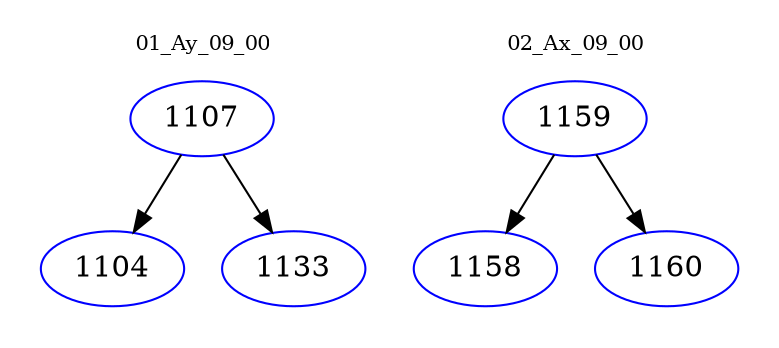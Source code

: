 digraph{
subgraph cluster_0 {
color = white
label = "01_Ay_09_00";
fontsize=10;
T0_1107 [label="1107", color="blue"]
T0_1107 -> T0_1104 [color="black"]
T0_1104 [label="1104", color="blue"]
T0_1107 -> T0_1133 [color="black"]
T0_1133 [label="1133", color="blue"]
}
subgraph cluster_1 {
color = white
label = "02_Ax_09_00";
fontsize=10;
T1_1159 [label="1159", color="blue"]
T1_1159 -> T1_1158 [color="black"]
T1_1158 [label="1158", color="blue"]
T1_1159 -> T1_1160 [color="black"]
T1_1160 [label="1160", color="blue"]
}
}
